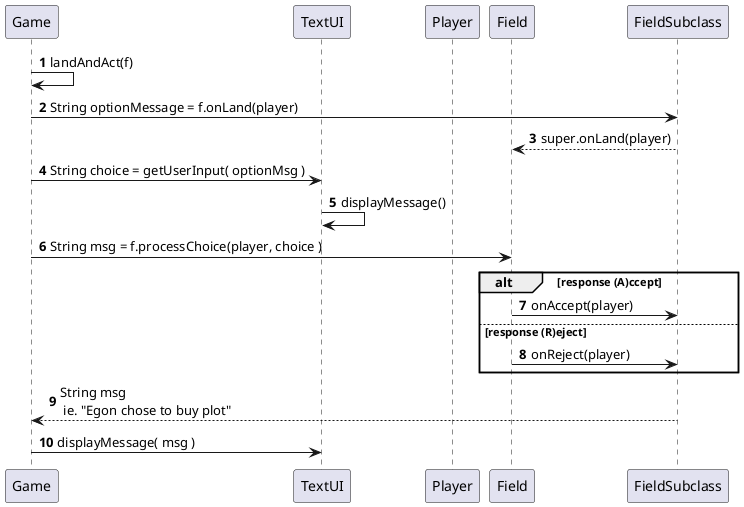 @startuml
'https://plantuml.com/sequence-diagram

autonumber
participant Game as game
participant TextUI as ui
participant Player as player
participant Field  as field
participant FieldSubclass  as sub

game -> game : landAndAct(f)
game -> sub : String optionMessage = f.onLand(player)
sub --> field : super.onLand(player)
game -> ui : String choice = getUserInput( optionMsg )
ui -> ui : displayMessage()
game -> field : String msg = f.processChoice(player, choice )
alt response (A)ccept
    field -> sub : onAccept(player)
else response (R)eject
    field -> sub : onReject(player)
    end
sub --> game : String msg \n ie. "Egon chose to buy plot"
game -> ui : displayMessage( msg )
@enduml